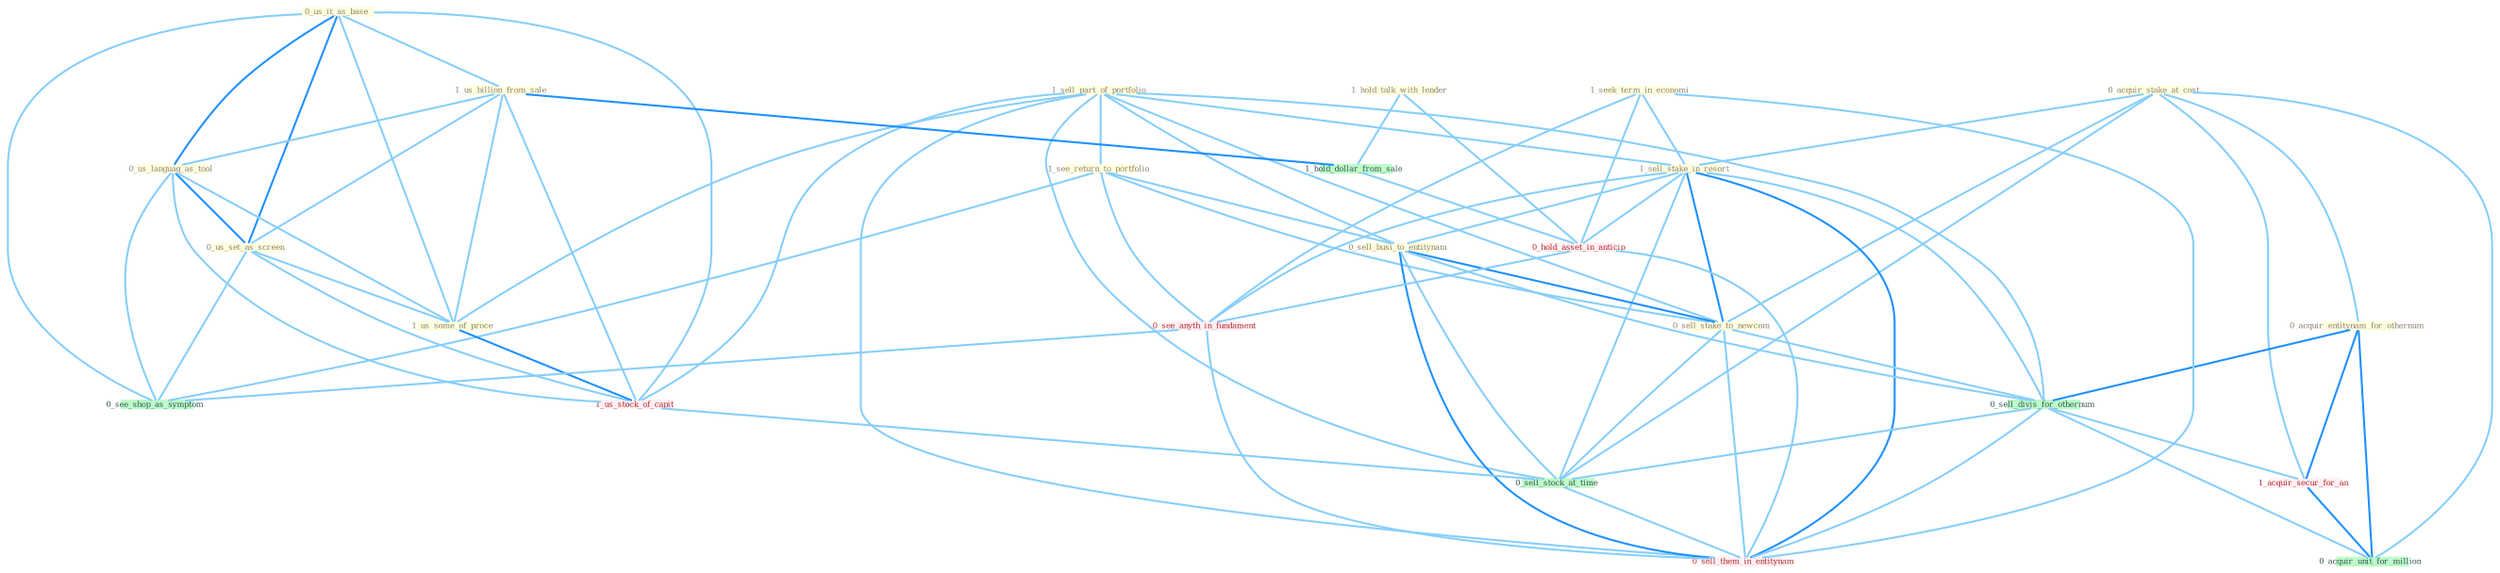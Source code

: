Graph G{ 
    node
    [shape=polygon,style=filled,width=.5,height=.06,color="#BDFCC9",fixedsize=true,fontsize=4,
    fontcolor="#2f4f4f"];
    {node
    [color="#ffffe0", fontcolor="#8b7d6b"] "0_us_it_as_base " "0_acquir_stake_at_cost " "1_hold_talk_with_lender " "0_acquir_entitynam_for_othernum " "1_sell_part_of_portfolio " "1_see_return_to_portfolio " "1_seek_term_in_economi " "1_us_billion_from_sale " "1_sell_stake_in_resort " "0_us_languag_as_tool " "0_sell_busi_to_entitynam " "0_sell_stake_to_newcom " "0_us_set_as_screen " "1_us_some_of_proce "}
{node [color="#fff0f5", fontcolor="#b22222"] "1_acquir_secur_for_an " "1_us_stock_of_capit " "0_hold_asset_in_anticip " "0_see_anyth_in_fundament " "0_sell_them_in_entitynam "}
edge [color="#B0E2FF"];

	"0_us_it_as_base " -- "1_us_billion_from_sale " [w="1", color="#87cefa" ];
	"0_us_it_as_base " -- "0_us_languag_as_tool " [w="2", color="#1e90ff" , len=0.8];
	"0_us_it_as_base " -- "0_us_set_as_screen " [w="2", color="#1e90ff" , len=0.8];
	"0_us_it_as_base " -- "1_us_some_of_proce " [w="1", color="#87cefa" ];
	"0_us_it_as_base " -- "1_us_stock_of_capit " [w="1", color="#87cefa" ];
	"0_us_it_as_base " -- "0_see_shop_as_symptom " [w="1", color="#87cefa" ];
	"0_acquir_stake_at_cost " -- "0_acquir_entitynam_for_othernum " [w="1", color="#87cefa" ];
	"0_acquir_stake_at_cost " -- "1_sell_stake_in_resort " [w="1", color="#87cefa" ];
	"0_acquir_stake_at_cost " -- "0_sell_stake_to_newcom " [w="1", color="#87cefa" ];
	"0_acquir_stake_at_cost " -- "1_acquir_secur_for_an " [w="1", color="#87cefa" ];
	"0_acquir_stake_at_cost " -- "0_sell_stock_at_time " [w="1", color="#87cefa" ];
	"0_acquir_stake_at_cost " -- "0_acquir_unit_for_million " [w="1", color="#87cefa" ];
	"1_hold_talk_with_lender " -- "1_hold_dollar_from_sale " [w="1", color="#87cefa" ];
	"1_hold_talk_with_lender " -- "0_hold_asset_in_anticip " [w="1", color="#87cefa" ];
	"0_acquir_entitynam_for_othernum " -- "0_sell_divis_for_othernum " [w="2", color="#1e90ff" , len=0.8];
	"0_acquir_entitynam_for_othernum " -- "1_acquir_secur_for_an " [w="2", color="#1e90ff" , len=0.8];
	"0_acquir_entitynam_for_othernum " -- "0_acquir_unit_for_million " [w="2", color="#1e90ff" , len=0.8];
	"1_sell_part_of_portfolio " -- "1_see_return_to_portfolio " [w="1", color="#87cefa" ];
	"1_sell_part_of_portfolio " -- "1_sell_stake_in_resort " [w="1", color="#87cefa" ];
	"1_sell_part_of_portfolio " -- "0_sell_busi_to_entitynam " [w="1", color="#87cefa" ];
	"1_sell_part_of_portfolio " -- "0_sell_stake_to_newcom " [w="1", color="#87cefa" ];
	"1_sell_part_of_portfolio " -- "1_us_some_of_proce " [w="1", color="#87cefa" ];
	"1_sell_part_of_portfolio " -- "0_sell_divis_for_othernum " [w="1", color="#87cefa" ];
	"1_sell_part_of_portfolio " -- "1_us_stock_of_capit " [w="1", color="#87cefa" ];
	"1_sell_part_of_portfolio " -- "0_sell_stock_at_time " [w="1", color="#87cefa" ];
	"1_sell_part_of_portfolio " -- "0_sell_them_in_entitynam " [w="1", color="#87cefa" ];
	"1_see_return_to_portfolio " -- "0_sell_busi_to_entitynam " [w="1", color="#87cefa" ];
	"1_see_return_to_portfolio " -- "0_sell_stake_to_newcom " [w="1", color="#87cefa" ];
	"1_see_return_to_portfolio " -- "0_see_anyth_in_fundament " [w="1", color="#87cefa" ];
	"1_see_return_to_portfolio " -- "0_see_shop_as_symptom " [w="1", color="#87cefa" ];
	"1_seek_term_in_economi " -- "1_sell_stake_in_resort " [w="1", color="#87cefa" ];
	"1_seek_term_in_economi " -- "0_hold_asset_in_anticip " [w="1", color="#87cefa" ];
	"1_seek_term_in_economi " -- "0_see_anyth_in_fundament " [w="1", color="#87cefa" ];
	"1_seek_term_in_economi " -- "0_sell_them_in_entitynam " [w="1", color="#87cefa" ];
	"1_us_billion_from_sale " -- "0_us_languag_as_tool " [w="1", color="#87cefa" ];
	"1_us_billion_from_sale " -- "0_us_set_as_screen " [w="1", color="#87cefa" ];
	"1_us_billion_from_sale " -- "1_us_some_of_proce " [w="1", color="#87cefa" ];
	"1_us_billion_from_sale " -- "1_us_stock_of_capit " [w="1", color="#87cefa" ];
	"1_us_billion_from_sale " -- "1_hold_dollar_from_sale " [w="2", color="#1e90ff" , len=0.8];
	"1_sell_stake_in_resort " -- "0_sell_busi_to_entitynam " [w="1", color="#87cefa" ];
	"1_sell_stake_in_resort " -- "0_sell_stake_to_newcom " [w="2", color="#1e90ff" , len=0.8];
	"1_sell_stake_in_resort " -- "0_sell_divis_for_othernum " [w="1", color="#87cefa" ];
	"1_sell_stake_in_resort " -- "0_hold_asset_in_anticip " [w="1", color="#87cefa" ];
	"1_sell_stake_in_resort " -- "0_sell_stock_at_time " [w="1", color="#87cefa" ];
	"1_sell_stake_in_resort " -- "0_see_anyth_in_fundament " [w="1", color="#87cefa" ];
	"1_sell_stake_in_resort " -- "0_sell_them_in_entitynam " [w="2", color="#1e90ff" , len=0.8];
	"0_us_languag_as_tool " -- "0_us_set_as_screen " [w="2", color="#1e90ff" , len=0.8];
	"0_us_languag_as_tool " -- "1_us_some_of_proce " [w="1", color="#87cefa" ];
	"0_us_languag_as_tool " -- "1_us_stock_of_capit " [w="1", color="#87cefa" ];
	"0_us_languag_as_tool " -- "0_see_shop_as_symptom " [w="1", color="#87cefa" ];
	"0_sell_busi_to_entitynam " -- "0_sell_stake_to_newcom " [w="2", color="#1e90ff" , len=0.8];
	"0_sell_busi_to_entitynam " -- "0_sell_divis_for_othernum " [w="1", color="#87cefa" ];
	"0_sell_busi_to_entitynam " -- "0_sell_stock_at_time " [w="1", color="#87cefa" ];
	"0_sell_busi_to_entitynam " -- "0_sell_them_in_entitynam " [w="2", color="#1e90ff" , len=0.8];
	"0_sell_stake_to_newcom " -- "0_sell_divis_for_othernum " [w="1", color="#87cefa" ];
	"0_sell_stake_to_newcom " -- "0_sell_stock_at_time " [w="1", color="#87cefa" ];
	"0_sell_stake_to_newcom " -- "0_sell_them_in_entitynam " [w="1", color="#87cefa" ];
	"0_us_set_as_screen " -- "1_us_some_of_proce " [w="1", color="#87cefa" ];
	"0_us_set_as_screen " -- "1_us_stock_of_capit " [w="1", color="#87cefa" ];
	"0_us_set_as_screen " -- "0_see_shop_as_symptom " [w="1", color="#87cefa" ];
	"1_us_some_of_proce " -- "1_us_stock_of_capit " [w="2", color="#1e90ff" , len=0.8];
	"0_sell_divis_for_othernum " -- "1_acquir_secur_for_an " [w="1", color="#87cefa" ];
	"0_sell_divis_for_othernum " -- "0_sell_stock_at_time " [w="1", color="#87cefa" ];
	"0_sell_divis_for_othernum " -- "0_acquir_unit_for_million " [w="1", color="#87cefa" ];
	"0_sell_divis_for_othernum " -- "0_sell_them_in_entitynam " [w="1", color="#87cefa" ];
	"1_acquir_secur_for_an " -- "0_acquir_unit_for_million " [w="2", color="#1e90ff" , len=0.8];
	"1_us_stock_of_capit " -- "0_sell_stock_at_time " [w="1", color="#87cefa" ];
	"1_hold_dollar_from_sale " -- "0_hold_asset_in_anticip " [w="1", color="#87cefa" ];
	"0_hold_asset_in_anticip " -- "0_see_anyth_in_fundament " [w="1", color="#87cefa" ];
	"0_hold_asset_in_anticip " -- "0_sell_them_in_entitynam " [w="1", color="#87cefa" ];
	"0_sell_stock_at_time " -- "0_sell_them_in_entitynam " [w="1", color="#87cefa" ];
	"0_see_anyth_in_fundament " -- "0_see_shop_as_symptom " [w="1", color="#87cefa" ];
	"0_see_anyth_in_fundament " -- "0_sell_them_in_entitynam " [w="1", color="#87cefa" ];
}